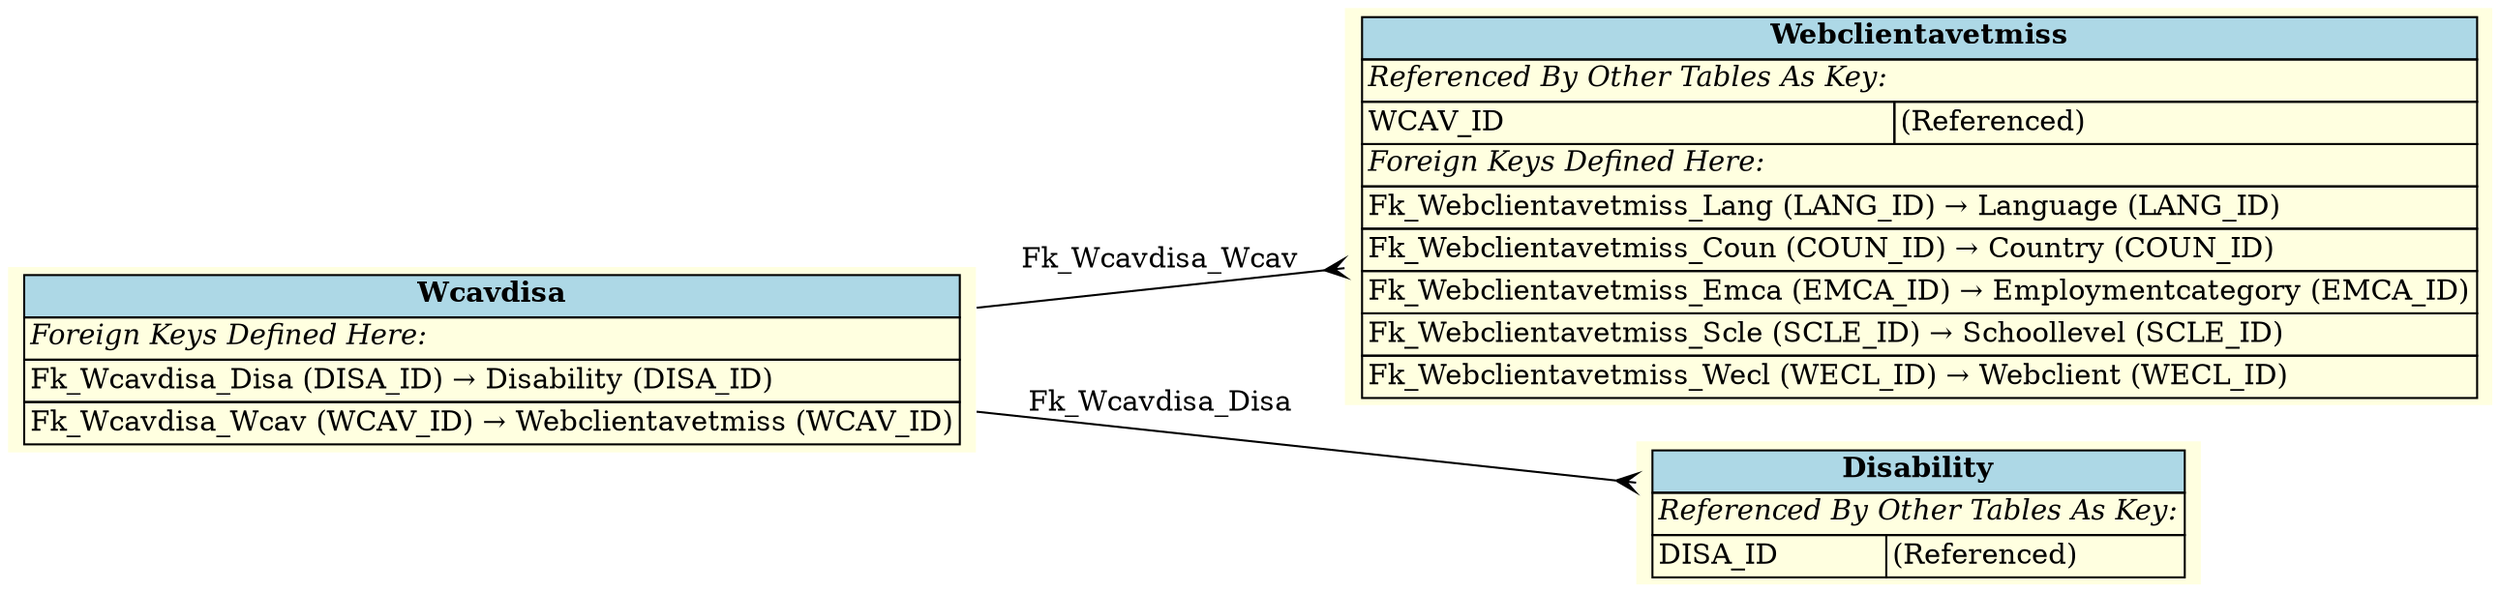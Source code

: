 digraph ERD {
  rankdir=LR;
  node [shape=plaintext, style=filled, fillcolor=lightyellow];
  edge [arrowhead=crow, arrowtail=none, dir=both, labelfontsize=10];

  "Webclientavetmiss" [
    label=<
    <TABLE BORDER="0" CELLBORDER="1" CELLSPACING="0" BGCOLOR="lightyellow">
      <TR><TD COLSPAN="2" BGCOLOR="lightblue"><B>Webclientavetmiss</B></TD></TR>
      <TR><TD COLSPAN="2" ALIGN="LEFT"><I>Referenced By Other Tables As Key:</I></TD></TR>
      <TR><TD ALIGN="LEFT">WCAV_ID</TD><TD ALIGN="LEFT">(Referenced)</TD></TR>
      <TR><TD COLSPAN="2" ALIGN="LEFT"><I>Foreign Keys Defined Here:</I></TD></TR>
      <TR><TD ALIGN="LEFT" COLSPAN="2">Fk_Webclientavetmiss_Lang (LANG_ID) &rarr; Language (LANG_ID)</TD></TR>
      <TR><TD ALIGN="LEFT" COLSPAN="2">Fk_Webclientavetmiss_Coun (COUN_ID) &rarr; Country (COUN_ID)</TD></TR>
      <TR><TD ALIGN="LEFT" COLSPAN="2">Fk_Webclientavetmiss_Emca (EMCA_ID) &rarr; Employmentcategory (EMCA_ID)</TD></TR>
      <TR><TD ALIGN="LEFT" COLSPAN="2">Fk_Webclientavetmiss_Scle (SCLE_ID) &rarr; Schoollevel (SCLE_ID)</TD></TR>
      <TR><TD ALIGN="LEFT" COLSPAN="2">Fk_Webclientavetmiss_Wecl (WECL_ID) &rarr; Webclient (WECL_ID)</TD></TR>
    </TABLE>
    >
  ];

  "Wcavdisa" [
    label=<
    <TABLE BORDER="0" CELLBORDER="1" CELLSPACING="0" BGCOLOR="lightyellow">
      <TR><TD COLSPAN="2" BGCOLOR="lightblue"><B>Wcavdisa</B></TD></TR>
      <TR><TD COLSPAN="2" ALIGN="LEFT"><I>Foreign Keys Defined Here:</I></TD></TR>
      <TR><TD ALIGN="LEFT" COLSPAN="2">Fk_Wcavdisa_Disa (DISA_ID) &rarr; Disability (DISA_ID)</TD></TR>
      <TR><TD ALIGN="LEFT" COLSPAN="2">Fk_Wcavdisa_Wcav (WCAV_ID) &rarr; Webclientavetmiss (WCAV_ID)</TD></TR>
    </TABLE>
    >
  ];

  "Disability" [
    label=<
    <TABLE BORDER="0" CELLBORDER="1" CELLSPACING="0" BGCOLOR="lightyellow">
      <TR><TD COLSPAN="2" BGCOLOR="lightblue"><B>Disability</B></TD></TR>
      <TR><TD COLSPAN="2" ALIGN="LEFT"><I>Referenced By Other Tables As Key:</I></TD></TR>
      <TR><TD ALIGN="LEFT">DISA_ID</TD><TD ALIGN="LEFT">(Referenced)</TD></TR>
    </TABLE>
    >
  ];

  "Wcavdisa" -> "Disability" [label=" Fk_Wcavdisa_Disa "];
  "Wcavdisa" -> "Webclientavetmiss" [label=" Fk_Wcavdisa_Wcav "];
}
